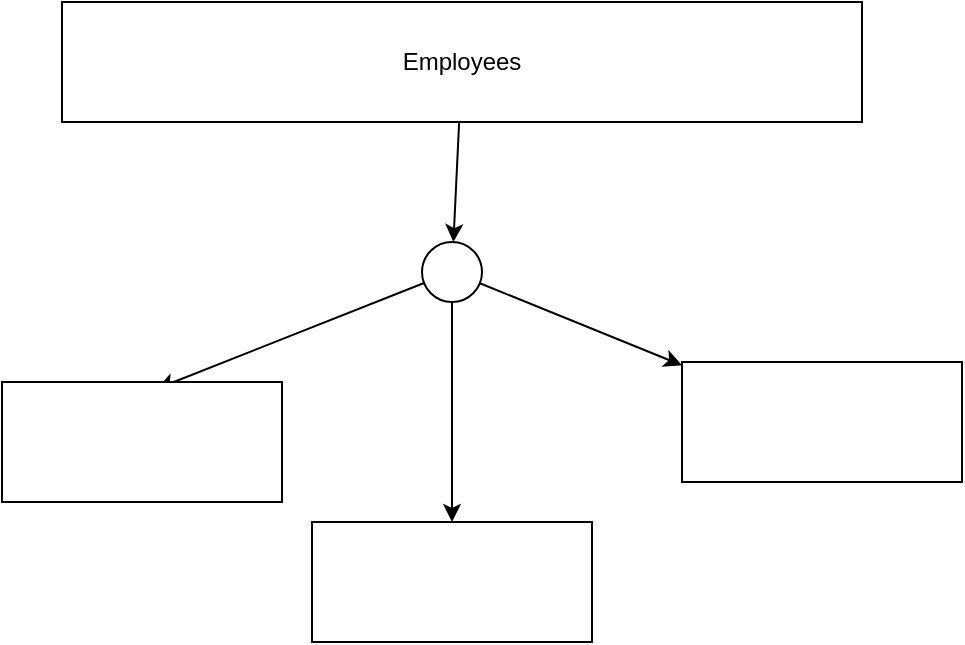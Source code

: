 <mxfile version="26.1.0">
  <diagram name="Page-1" id="0f1rnujp0oxpeZLFkK2t">
    <mxGraphModel dx="743" dy="409" grid="1" gridSize="10" guides="1" tooltips="1" connect="1" arrows="1" fold="1" page="1" pageScale="1" pageWidth="850" pageHeight="1100" math="0" shadow="0">
      <root>
        <mxCell id="0" />
        <mxCell id="1" parent="0" />
        <mxCell id="le8kYAC7GOsxLi1JXV00-31" style="rounded=0;orthogonalLoop=1;jettySize=auto;html=1;" edge="1" parent="1" source="le8kYAC7GOsxLi1JXV00-27" target="le8kYAC7GOsxLi1JXV00-32">
          <mxGeometry relative="1" as="geometry">
            <mxPoint x="310" y="280" as="targetPoint" />
          </mxGeometry>
        </mxCell>
        <mxCell id="le8kYAC7GOsxLi1JXV00-27" value="Employees" style="rounded=0;whiteSpace=wrap;html=1;" vertex="1" parent="1">
          <mxGeometry x="110" y="150" width="400" height="60" as="geometry" />
        </mxCell>
        <mxCell id="le8kYAC7GOsxLi1JXV00-33" style="rounded=0;orthogonalLoop=1;jettySize=auto;html=1;entryX=0.553;entryY=0.056;entryDx=0;entryDy=0;entryPerimeter=0;" edge="1" parent="1" source="le8kYAC7GOsxLi1JXV00-32" target="le8kYAC7GOsxLi1JXV00-36">
          <mxGeometry relative="1" as="geometry">
            <mxPoint x="190" y="340" as="targetPoint" />
          </mxGeometry>
        </mxCell>
        <mxCell id="le8kYAC7GOsxLi1JXV00-34" style="rounded=0;orthogonalLoop=1;jettySize=auto;html=1;" edge="1" parent="1" source="le8kYAC7GOsxLi1JXV00-32" target="le8kYAC7GOsxLi1JXV00-37">
          <mxGeometry relative="1" as="geometry">
            <mxPoint x="305" y="360" as="targetPoint" />
          </mxGeometry>
        </mxCell>
        <mxCell id="le8kYAC7GOsxLi1JXV00-35" style="rounded=0;orthogonalLoop=1;jettySize=auto;html=1;" edge="1" parent="1" source="le8kYAC7GOsxLi1JXV00-32" target="le8kYAC7GOsxLi1JXV00-38">
          <mxGeometry relative="1" as="geometry">
            <mxPoint x="420" y="340" as="targetPoint" />
          </mxGeometry>
        </mxCell>
        <mxCell id="le8kYAC7GOsxLi1JXV00-32" value="" style="ellipse;whiteSpace=wrap;html=1;aspect=fixed;" vertex="1" parent="1">
          <mxGeometry x="290" y="270" width="30" height="30" as="geometry" />
        </mxCell>
        <mxCell id="le8kYAC7GOsxLi1JXV00-36" value="" style="rounded=0;whiteSpace=wrap;html=1;" vertex="1" parent="1">
          <mxGeometry x="80" y="340" width="140" height="60" as="geometry" />
        </mxCell>
        <mxCell id="le8kYAC7GOsxLi1JXV00-37" value="" style="rounded=0;whiteSpace=wrap;html=1;" vertex="1" parent="1">
          <mxGeometry x="235" y="410" width="140" height="60" as="geometry" />
        </mxCell>
        <mxCell id="le8kYAC7GOsxLi1JXV00-38" value="" style="rounded=0;whiteSpace=wrap;html=1;" vertex="1" parent="1">
          <mxGeometry x="420" y="330" width="140" height="60" as="geometry" />
        </mxCell>
      </root>
    </mxGraphModel>
  </diagram>
</mxfile>
